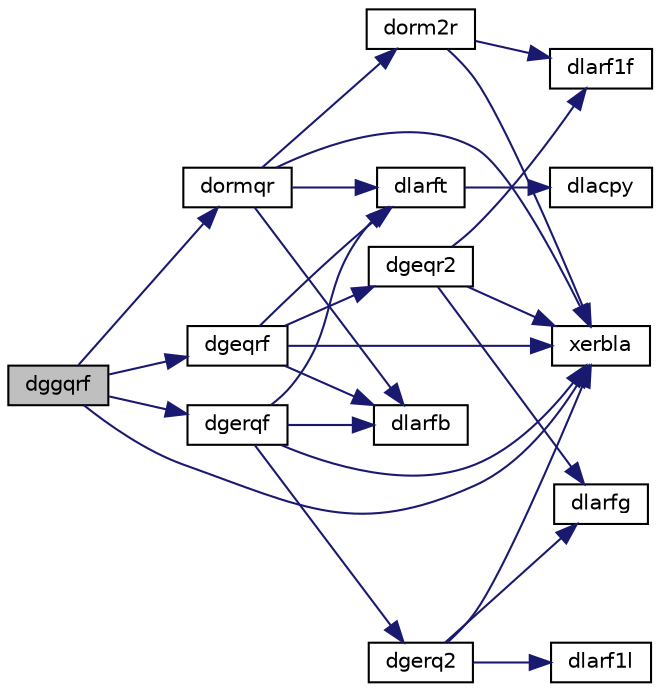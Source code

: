 digraph "dggqrf"
{
 // LATEX_PDF_SIZE
  edge [fontname="Helvetica",fontsize="10",labelfontname="Helvetica",labelfontsize="10"];
  node [fontname="Helvetica",fontsize="10",shape=record];
  rankdir="LR";
  Node1 [label="dggqrf",height=0.2,width=0.4,color="black", fillcolor="grey75", style="filled", fontcolor="black",tooltip="DGGQRF"];
  Node1 -> Node2 [color="midnightblue",fontsize="10",style="solid",fontname="Helvetica"];
  Node2 [label="dgeqrf",height=0.2,width=0.4,color="black", fillcolor="white", style="filled",URL="$dgeqrf_8f.html#a3766ea903391b5cf9008132f7440ec7b",tooltip="DGEQRF"];
  Node2 -> Node3 [color="midnightblue",fontsize="10",style="solid",fontname="Helvetica"];
  Node3 [label="dgeqr2",height=0.2,width=0.4,color="black", fillcolor="white", style="filled",URL="$dgeqr2_8f.html#a86586a8c4f1c31707724ed70e92f6f34",tooltip="DGEQR2 computes the QR factorization of a general rectangular matrix using an unblocked algorithm."];
  Node3 -> Node4 [color="midnightblue",fontsize="10",style="solid",fontname="Helvetica"];
  Node4 [label="dlarf1f",height=0.2,width=0.4,color="black", fillcolor="white", style="filled",URL="$dlarf1f_8f.html#a553446f22ec537c5ff7f1335b90c4470",tooltip="DLARF1F applies an elementary reflector to a general rectangular"];
  Node3 -> Node5 [color="midnightblue",fontsize="10",style="solid",fontname="Helvetica"];
  Node5 [label="dlarfg",height=0.2,width=0.4,color="black", fillcolor="white", style="filled",URL="$dlarfg_8f.html#aabb59655e820b3551af27781bd716143",tooltip="DLARFG generates an elementary reflector (Householder matrix)."];
  Node3 -> Node6 [color="midnightblue",fontsize="10",style="solid",fontname="Helvetica"];
  Node6 [label="xerbla",height=0.2,width=0.4,color="black", fillcolor="white", style="filled",URL="$xerbla_8f.html#a377ee61015baf8dea7770b3a404b1c07",tooltip="XERBLA"];
  Node2 -> Node7 [color="midnightblue",fontsize="10",style="solid",fontname="Helvetica"];
  Node7 [label="dlarfb",height=0.2,width=0.4,color="black", fillcolor="white", style="filled",URL="$dlarfb_8f.html#a83c81583bd444e0cf021fb006cd9a5e8",tooltip="DLARFB applies a block reflector or its transpose to a general rectangular matrix."];
  Node2 -> Node8 [color="midnightblue",fontsize="10",style="solid",fontname="Helvetica"];
  Node8 [label="dlarft",height=0.2,width=0.4,color="black", fillcolor="white", style="filled",URL="$dlarft_8f.html#a78f6dac52ebcfdeab5b4e5e6d4d0faf0",tooltip="DLARFT forms the triangular factor T of a block reflector H = I - vtvH"];
  Node8 -> Node9 [color="midnightblue",fontsize="10",style="solid",fontname="Helvetica"];
  Node9 [label="dlacpy",height=0.2,width=0.4,color="black", fillcolor="white", style="filled",URL="$dlacpy_8f.html#a7eb8731ffab2734378157c40964bf788",tooltip="DLACPY copies all or part of one two-dimensional array to another."];
  Node2 -> Node6 [color="midnightblue",fontsize="10",style="solid",fontname="Helvetica"];
  Node1 -> Node10 [color="midnightblue",fontsize="10",style="solid",fontname="Helvetica"];
  Node10 [label="dgerqf",height=0.2,width=0.4,color="black", fillcolor="white", style="filled",URL="$dgerqf_8f.html#a7bba0d791b011eb5425ecbf500e9be2c",tooltip="DGERQF"];
  Node10 -> Node11 [color="midnightblue",fontsize="10",style="solid",fontname="Helvetica"];
  Node11 [label="dgerq2",height=0.2,width=0.4,color="black", fillcolor="white", style="filled",URL="$dgerq2_8f.html#a360f5b8b756dc7d366c3decfcdf89000",tooltip="DGERQ2 computes the RQ factorization of a general rectangular matrix using an unblocked algorithm."];
  Node11 -> Node12 [color="midnightblue",fontsize="10",style="solid",fontname="Helvetica"];
  Node12 [label="dlarf1l",height=0.2,width=0.4,color="black", fillcolor="white", style="filled",URL="$dlarf1l_8f.html#a85171d322dda63ef89a1abe0b3fa6b4f",tooltip="DLARF1L applies an elementary reflector to a general rectangular"];
  Node11 -> Node5 [color="midnightblue",fontsize="10",style="solid",fontname="Helvetica"];
  Node11 -> Node6 [color="midnightblue",fontsize="10",style="solid",fontname="Helvetica"];
  Node10 -> Node7 [color="midnightblue",fontsize="10",style="solid",fontname="Helvetica"];
  Node10 -> Node8 [color="midnightblue",fontsize="10",style="solid",fontname="Helvetica"];
  Node10 -> Node6 [color="midnightblue",fontsize="10",style="solid",fontname="Helvetica"];
  Node1 -> Node13 [color="midnightblue",fontsize="10",style="solid",fontname="Helvetica"];
  Node13 [label="dormqr",height=0.2,width=0.4,color="black", fillcolor="white", style="filled",URL="$dormqr_8f.html#a17b0765a8a0e6547bcf933979b38f0b0",tooltip="DORMQR"];
  Node13 -> Node7 [color="midnightblue",fontsize="10",style="solid",fontname="Helvetica"];
  Node13 -> Node8 [color="midnightblue",fontsize="10",style="solid",fontname="Helvetica"];
  Node13 -> Node14 [color="midnightblue",fontsize="10",style="solid",fontname="Helvetica"];
  Node14 [label="dorm2r",height=0.2,width=0.4,color="black", fillcolor="white", style="filled",URL="$dorm2r_8f.html#a16f17277972002c33a44e9a7a04bb64f",tooltip="DORM2R multiplies a general matrix by the orthogonal matrix from a QR factorization determined by sge..."];
  Node14 -> Node4 [color="midnightblue",fontsize="10",style="solid",fontname="Helvetica"];
  Node14 -> Node6 [color="midnightblue",fontsize="10",style="solid",fontname="Helvetica"];
  Node13 -> Node6 [color="midnightblue",fontsize="10",style="solid",fontname="Helvetica"];
  Node1 -> Node6 [color="midnightblue",fontsize="10",style="solid",fontname="Helvetica"];
}
